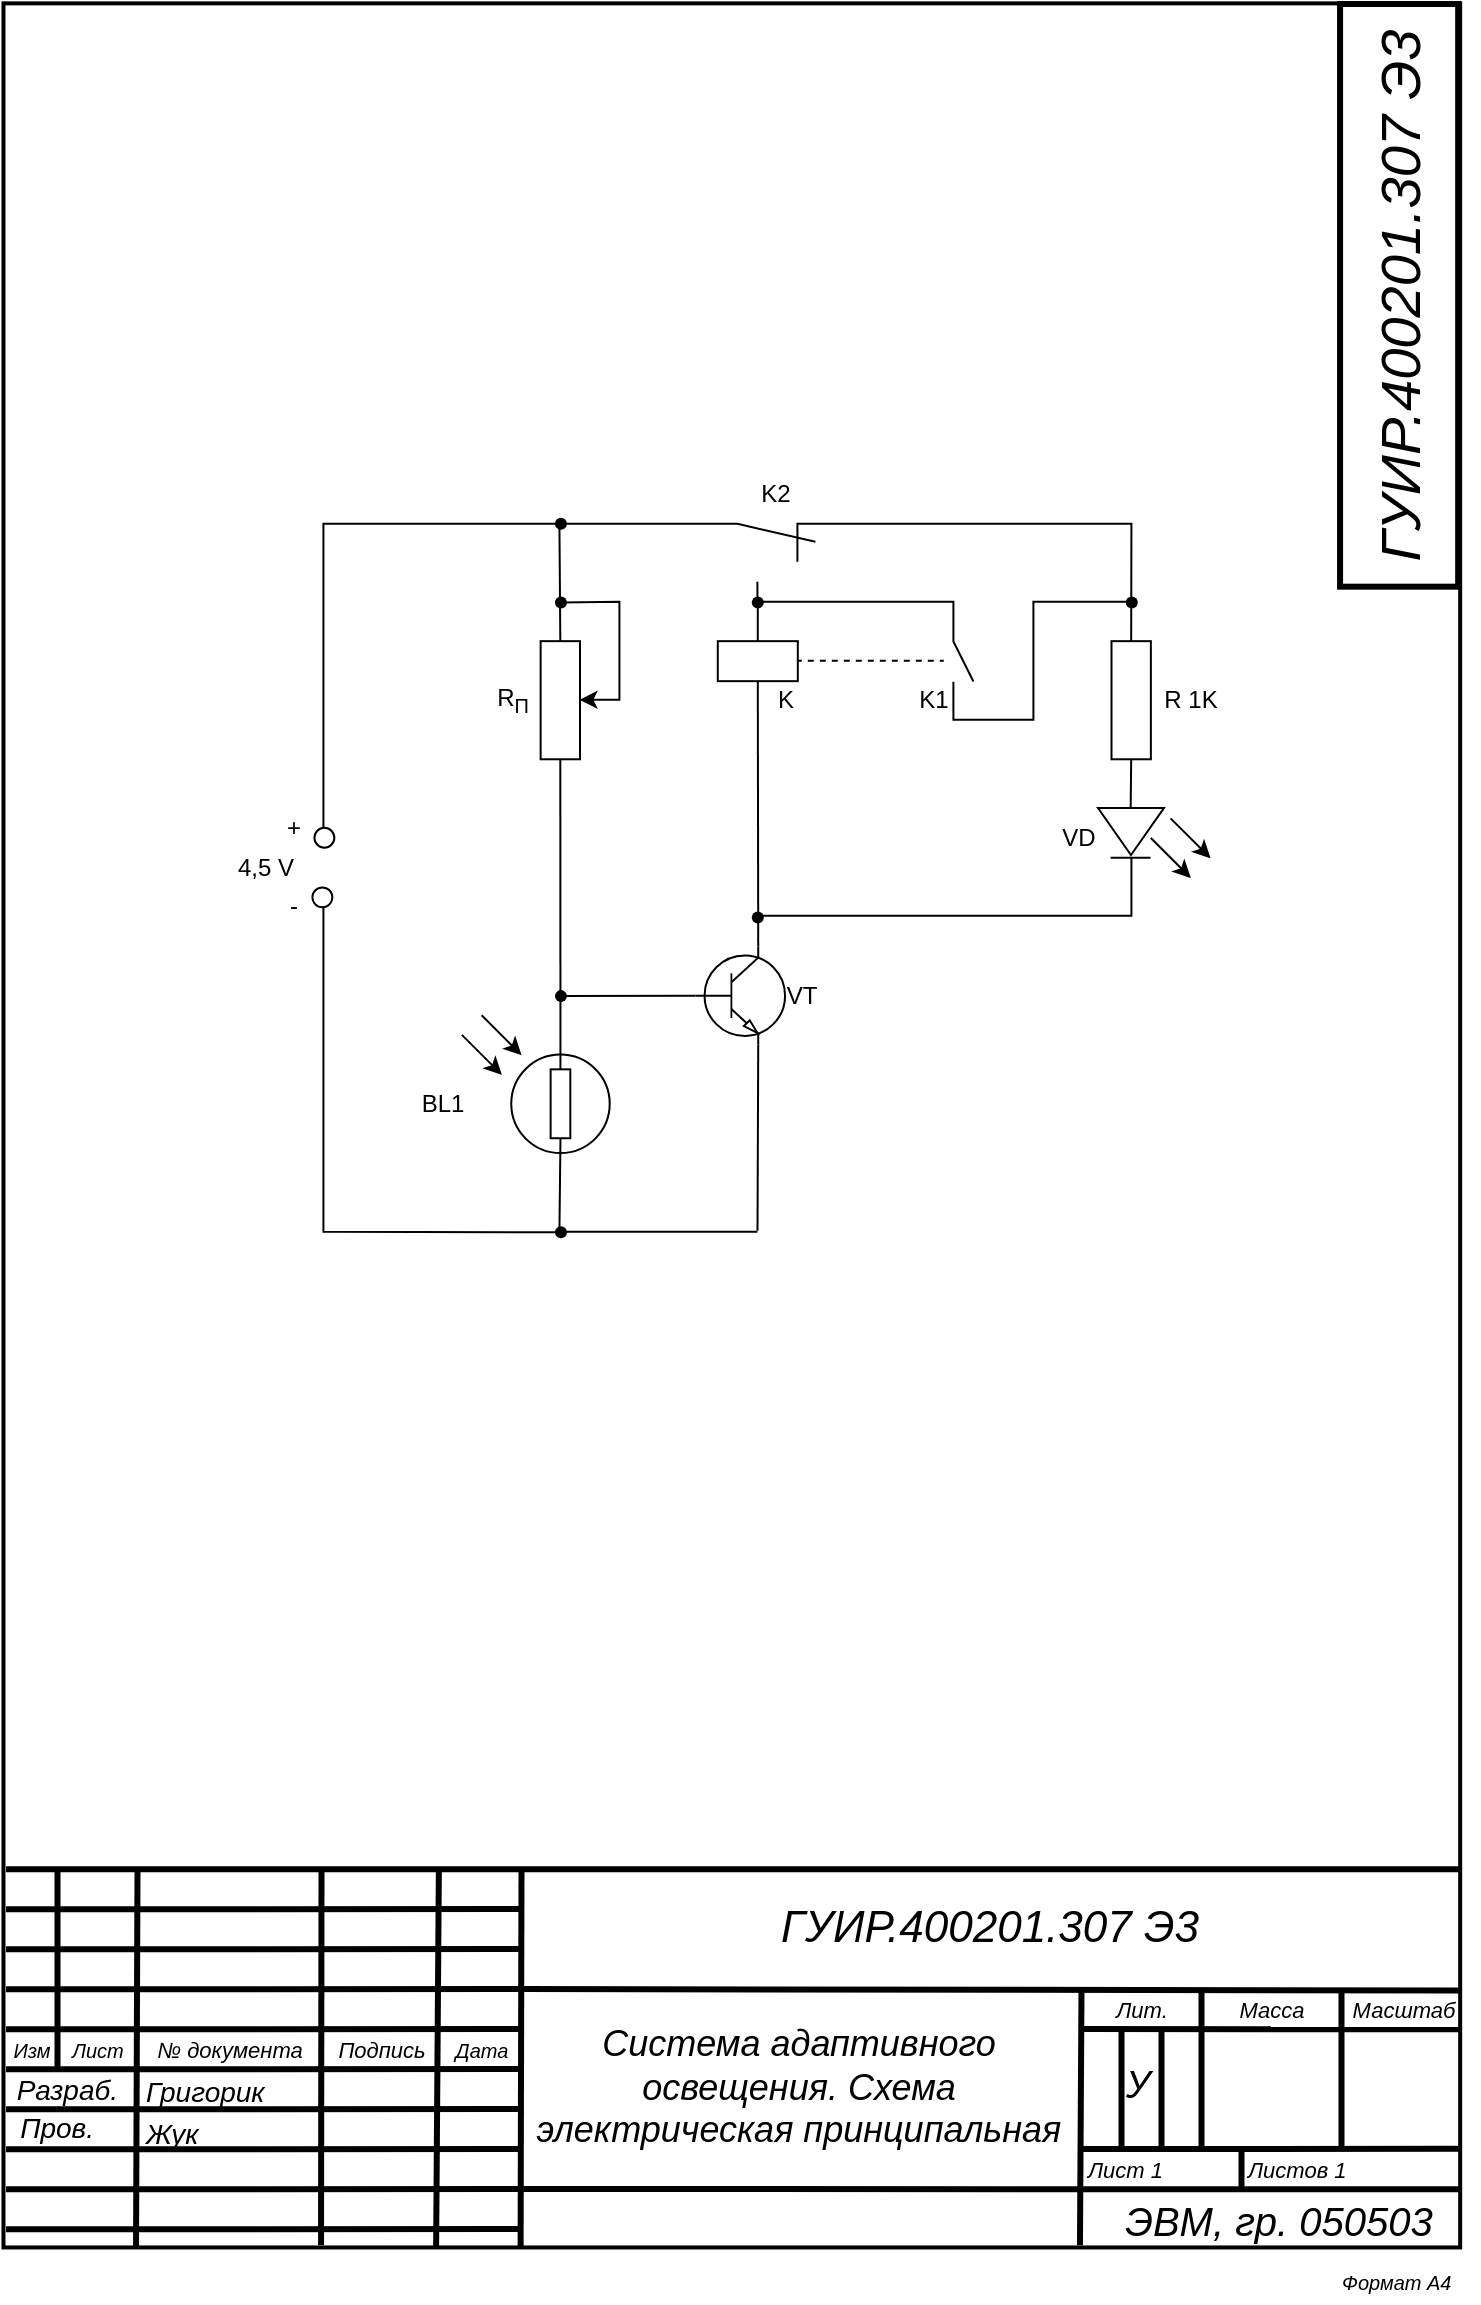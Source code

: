 <mxfile version="20.3.0" type="device"><diagram id="EfwGrZGyQeHrItqgv_Mw" name="Page-1"><mxGraphModel dx="1422" dy="865" grid="1" gridSize="9.842" guides="0" tooltips="1" connect="1" arrows="1" fold="1" page="1" pageScale="1" pageWidth="827" pageHeight="1169" math="0" shadow="0"><root><mxCell id="0"/><mxCell id="1" parent="0"/><mxCell id="_Nbj7CwSL2acToq8-eEV-2" value="" style="rounded=0;whiteSpace=wrap;html=1;strokeWidth=2;fillColor=none;" parent="1" vertex="1"><mxGeometry x="78.74" y="19.68" width="728.34" height="1122.05" as="geometry"/></mxCell><mxCell id="4qor25n2vwfvkvUDa1pJ-31" style="vsdxID=165;edgeStyle=none;startArrow=none;endArrow=none;startSize=5;endSize=5;strokeWidth=3;strokeColor=#000000;spacingTop=-1;spacingBottom=-1;spacingLeft=-1;spacingRight=-1;verticalAlign=middle;html=1;labelBackgroundColor=#ffffff;rounded=0;" parent="1" edge="1"><mxGeometry relative="1" as="geometry"><Array as="points"/><mxPoint x="105.75" y="952.52" as="sourcePoint"/><mxPoint x="105.75" y="1052.52" as="targetPoint"/></mxGeometry></mxCell><mxCell id="4qor25n2vwfvkvUDa1pJ-32" style="vsdxID=163;edgeStyle=none;startArrow=none;endArrow=none;startSize=5;endSize=5;strokeColor=#000000;spacingTop=-1;spacingBottom=-1;spacingLeft=-1;spacingRight=-1;verticalAlign=middle;html=1;labelBackgroundColor=#ffffff;rounded=0;strokeWidth=3;" parent="1" edge="1"><mxGeometry relative="1" as="geometry"><mxPoint as="offset"/><Array as="points"/><mxPoint x="80.02" y="1132.64" as="sourcePoint"/><mxPoint x="337.75" y="1132.52" as="targetPoint"/></mxGeometry></mxCell><mxCell id="4qor25n2vwfvkvUDa1pJ-33" style="vsdxID=162;edgeStyle=none;startArrow=none;endArrow=none;startSize=5;endSize=5;strokeColor=#000000;spacingTop=-1;spacingBottom=-1;spacingLeft=-1;spacingRight=-1;verticalAlign=middle;html=1;labelBackgroundColor=#ffffff;rounded=0;strokeWidth=3;" parent="1" edge="1"><mxGeometry relative="1" as="geometry"><mxPoint as="offset"/><Array as="points"/><mxPoint x="80.02" y="1112.64" as="sourcePoint"/><mxPoint x="338.75" y="1112.52" as="targetPoint"/></mxGeometry></mxCell><mxCell id="4qor25n2vwfvkvUDa1pJ-34" style="vsdxID=161;edgeStyle=none;startArrow=none;endArrow=none;startSize=5;endSize=5;strokeColor=#000000;spacingTop=-1;spacingBottom=-1;spacingLeft=-1;spacingRight=-1;verticalAlign=middle;html=1;labelBackgroundColor=#ffffff;rounded=0;strokeWidth=3;" parent="1" edge="1"><mxGeometry relative="1" as="geometry"><mxPoint as="offset"/><Array as="points"/><mxPoint x="80.02" y="1092.64" as="sourcePoint"/><mxPoint x="337.75" y="1092.52" as="targetPoint"/></mxGeometry></mxCell><mxCell id="4qor25n2vwfvkvUDa1pJ-35" style="vsdxID=160;edgeStyle=none;startArrow=none;endArrow=none;startSize=5;endSize=5;strokeColor=#000000;spacingTop=-1;spacingBottom=-1;spacingLeft=-1;spacingRight=-1;verticalAlign=middle;html=1;labelBackgroundColor=#ffffff;rounded=0;strokeWidth=3;" parent="1" edge="1"><mxGeometry relative="1" as="geometry"><mxPoint as="offset"/><Array as="points"/><mxPoint x="80.02" y="1072.64" as="sourcePoint"/><mxPoint x="337.75" y="1072.52" as="targetPoint"/></mxGeometry></mxCell><mxCell id="4qor25n2vwfvkvUDa1pJ-36" style="vsdxID=159;edgeStyle=none;startArrow=none;endArrow=none;startSize=5;endSize=5;strokeWidth=3;strokeColor=#000000;spacingTop=-1;spacingBottom=-1;spacingLeft=-1;spacingRight=-1;verticalAlign=middle;html=1;labelBackgroundColor=#ffffff;rounded=0;" parent="1" edge="1"><mxGeometry relative="1" as="geometry"><mxPoint as="offset"/><Array as="points"/><mxPoint x="80.02" y="1052.64" as="sourcePoint"/><mxPoint x="337.75" y="1052.52" as="targetPoint"/></mxGeometry></mxCell><mxCell id="4qor25n2vwfvkvUDa1pJ-37" style="vsdxID=158;edgeStyle=none;startArrow=none;endArrow=none;startSize=5;endSize=5;strokeWidth=3;strokeColor=#000000;spacingTop=-1;spacingBottom=-1;spacingLeft=-1;spacingRight=-1;verticalAlign=middle;html=1;labelBackgroundColor=#ffffff;rounded=0;" parent="1" edge="1"><mxGeometry relative="1" as="geometry"><mxPoint as="offset"/><Array as="points"/><mxPoint x="80.02" y="1032.64" as="sourcePoint"/><mxPoint x="337.75" y="1032.52" as="targetPoint"/></mxGeometry></mxCell><mxCell id="4qor25n2vwfvkvUDa1pJ-38" style="vsdxID=157;edgeStyle=none;startArrow=none;endArrow=none;startSize=5;endSize=5;strokeColor=#000000;spacingTop=-1;spacingBottom=-1;spacingLeft=-1;spacingRight=-1;verticalAlign=middle;html=1;labelBackgroundColor=#ffffff;rounded=0;strokeWidth=3;" parent="1" edge="1"><mxGeometry relative="1" as="geometry"><mxPoint as="offset"/><Array as="points"/><mxPoint x="80.02" y="1012.64" as="sourcePoint"/><mxPoint x="337.75" y="1012.52" as="targetPoint"/></mxGeometry></mxCell><mxCell id="4qor25n2vwfvkvUDa1pJ-39" style="vsdxID=156;edgeStyle=none;startArrow=none;endArrow=none;startSize=5;endSize=5;strokeColor=#000000;spacingTop=-1;spacingBottom=-1;spacingLeft=-1;spacingRight=-1;verticalAlign=middle;html=1;labelBackgroundColor=#ffffff;rounded=0;strokeWidth=3;" parent="1" edge="1"><mxGeometry relative="1" as="geometry"><mxPoint as="offset"/><Array as="points"/><mxPoint x="80.02" y="992.64" as="sourcePoint"/><mxPoint x="337.75" y="992.52" as="targetPoint"/></mxGeometry></mxCell><mxCell id="4qor25n2vwfvkvUDa1pJ-40" style="vsdxID=155;edgeStyle=none;startArrow=none;endArrow=none;startSize=5;endSize=5;strokeColor=#000000;spacingTop=-1;spacingBottom=-1;spacingLeft=-1;spacingRight=-1;verticalAlign=middle;html=1;labelBackgroundColor=#ffffff;rounded=0;strokeWidth=3;" parent="1" edge="1"><mxGeometry relative="1" as="geometry"><mxPoint as="offset"/><Array as="points"/><mxPoint x="80.02" y="972.64" as="sourcePoint"/><mxPoint x="337.75" y="972.52" as="targetPoint"/></mxGeometry></mxCell><mxCell id="4qor25n2vwfvkvUDa1pJ-41" style="vsdxID=154;edgeStyle=none;startArrow=none;endArrow=none;startSize=5;endSize=5;strokeWidth=3;strokeColor=#000000;spacingTop=-1;spacingBottom=-1;spacingLeft=-1;spacingRight=-1;verticalAlign=middle;html=1;labelBackgroundColor=#ffffff;rounded=0;entryX=0.091;entryY=1;entryDx=0;entryDy=0;entryPerimeter=0;" parent="1" edge="1"><mxGeometry relative="1" as="geometry"><Array as="points"/><mxPoint x="145.75" y="952.52" as="sourcePoint"/><mxPoint x="145.019" y="1141.74" as="targetPoint"/></mxGeometry></mxCell><mxCell id="4qor25n2vwfvkvUDa1pJ-42" style="vsdxID=153;edgeStyle=none;startArrow=none;endArrow=none;startSize=5;endSize=5;strokeWidth=3;strokeColor=#000000;spacingTop=-1;spacingBottom=-1;spacingLeft=-1;spacingRight=-1;verticalAlign=middle;html=1;labelBackgroundColor=#ffffff;rounded=0;entryX=0.218;entryY=0.999;entryDx=0;entryDy=0;entryPerimeter=0;" parent="1" edge="1"><mxGeometry relative="1" as="geometry"><Array as="points"/><mxPoint x="237.75" y="952.52" as="sourcePoint"/><mxPoint x="237.518" y="1140.618" as="targetPoint"/></mxGeometry></mxCell><mxCell id="4qor25n2vwfvkvUDa1pJ-43" style="vsdxID=152;edgeStyle=none;startArrow=none;endArrow=none;startSize=5;endSize=5;strokeWidth=3;strokeColor=#000000;spacingTop=-1;spacingBottom=-1;spacingLeft=-1;spacingRight=-1;verticalAlign=middle;html=1;labelBackgroundColor=#ffffff;rounded=0;entryX=0.297;entryY=1;entryDx=0;entryDy=0;entryPerimeter=0;" parent="1" edge="1"><mxGeometry relative="1" as="geometry"><Array as="points"/><mxPoint x="296.43" y="952.52" as="sourcePoint"/><mxPoint x="295.057" y="1141.74" as="targetPoint"/></mxGeometry></mxCell><mxCell id="4qor25n2vwfvkvUDa1pJ-44" style="vsdxID=151;edgeStyle=none;startArrow=none;endArrow=none;startSize=5;endSize=5;strokeWidth=3;strokeColor=#000000;spacingTop=-1;spacingBottom=-1;spacingLeft=-1;spacingRight=-1;verticalAlign=middle;html=1;labelBackgroundColor=#ffffff;rounded=0;" parent="1" edge="1"><mxGeometry relative="1" as="geometry"><Array as="points"/><mxPoint x="747.75" y="1012.52" as="sourcePoint"/><mxPoint x="747.75" y="1092.52" as="targetPoint"/></mxGeometry></mxCell><mxCell id="4qor25n2vwfvkvUDa1pJ-45" style="vsdxID=150;edgeStyle=none;startArrow=none;endArrow=none;startSize=5;endSize=5;strokeWidth=3;strokeColor=#000000;spacingTop=-1;spacingBottom=-1;spacingLeft=-1;spacingRight=-1;verticalAlign=middle;html=1;labelBackgroundColor=#ffffff;rounded=0;" parent="1" edge="1"><mxGeometry relative="1" as="geometry"><Array as="points"/><mxPoint x="697.75" y="1092.52" as="sourcePoint"/><mxPoint x="697.75" y="1112.52" as="targetPoint"/></mxGeometry></mxCell><mxCell id="4qor25n2vwfvkvUDa1pJ-46" style="vsdxID=149;edgeStyle=none;startArrow=none;endArrow=none;startSize=5;endSize=5;strokeColor=#000000;spacingTop=-1;spacingBottom=-1;spacingLeft=-1;spacingRight=-1;verticalAlign=middle;html=1;labelBackgroundColor=#ffffff;rounded=0;strokeWidth=3;" parent="1" edge="1"><mxGeometry relative="1" as="geometry"><Array as="points"/><mxPoint x="657.75" y="1032.52" as="sourcePoint"/><mxPoint x="657.75" y="1092.52" as="targetPoint"/></mxGeometry></mxCell><mxCell id="4qor25n2vwfvkvUDa1pJ-47" style="vsdxID=148;edgeStyle=none;startArrow=none;endArrow=none;startSize=5;endSize=5;strokeColor=#000000;spacingTop=-1;spacingBottom=-1;spacingLeft=-1;spacingRight=-1;verticalAlign=middle;html=1;labelBackgroundColor=#ffffff;rounded=0;strokeWidth=3;" parent="1" edge="1"><mxGeometry relative="1" as="geometry"><Array as="points"/><mxPoint x="637.75" y="1032.52" as="sourcePoint"/><mxPoint x="637.75" y="1092.52" as="targetPoint"/></mxGeometry></mxCell><mxCell id="4qor25n2vwfvkvUDa1pJ-48" style="vsdxID=147;edgeStyle=none;startArrow=none;endArrow=none;startSize=5;endSize=5;strokeWidth=3;strokeColor=#000000;spacingTop=-1;spacingBottom=-1;spacingLeft=-1;spacingRight=-1;verticalAlign=middle;html=1;labelBackgroundColor=#ffffff;rounded=0;" parent="1" edge="1"><mxGeometry relative="1" as="geometry"><Array as="points"/><mxPoint x="677.75" y="1012.52" as="sourcePoint"/><mxPoint x="677.75" y="1092.52" as="targetPoint"/></mxGeometry></mxCell><mxCell id="4qor25n2vwfvkvUDa1pJ-49" style="vsdxID=146;edgeStyle=none;startArrow=none;endArrow=none;startSize=5;endSize=5;strokeWidth=3;strokeColor=#000000;spacingTop=-1;spacingBottom=-1;spacingLeft=-1;spacingRight=-1;verticalAlign=middle;html=1;labelBackgroundColor=#ffffff;rounded=0;entryX=0.929;entryY=-0.131;entryDx=0;entryDy=0;entryPerimeter=0;" parent="1" target="4qor25n2vwfvkvUDa1pJ-64" edge="1"><mxGeometry relative="1" as="geometry"><mxPoint as="offset"/><Array as="points"/><mxPoint x="617.75" y="1092.52" as="sourcePoint"/><mxPoint x="817.75" y="1092.52" as="targetPoint"/></mxGeometry></mxCell><mxCell id="4qor25n2vwfvkvUDa1pJ-50" style="vsdxID=145;edgeStyle=none;startArrow=none;endArrow=none;startSize=5;endSize=5;strokeWidth=3;strokeColor=#000000;spacingTop=-1;spacingBottom=-1;spacingLeft=-1;spacingRight=-1;verticalAlign=middle;html=1;labelBackgroundColor=#ffffff;rounded=0;" parent="1" edge="1"><mxGeometry relative="1" as="geometry"><mxPoint as="offset"/><Array as="points"/><mxPoint x="617.75" y="1032.52" as="sourcePoint"/><mxPoint x="808.02" y="1032.64" as="targetPoint"/></mxGeometry></mxCell><mxCell id="4qor25n2vwfvkvUDa1pJ-51" style="vsdxID=144;edgeStyle=none;startArrow=none;endArrow=none;startSize=5;endSize=5;strokeWidth=3;strokeColor=#000000;spacingTop=-1;spacingBottom=-1;spacingLeft=-1;spacingRight=-1;verticalAlign=middle;html=1;labelBackgroundColor=#ffffff;rounded=0;entryX=0.739;entryY=0.999;entryDx=0;entryDy=0;entryPerimeter=0;" parent="1" edge="1"><mxGeometry relative="1" as="geometry"><Array as="points"/><mxPoint x="617.75" y="1012.52" as="sourcePoint"/><mxPoint x="616.983" y="1140.618" as="targetPoint"/></mxGeometry></mxCell><mxCell id="4qor25n2vwfvkvUDa1pJ-52" style="vsdxID=143;edgeStyle=none;startArrow=none;endArrow=none;startSize=5;endSize=5;strokeWidth=3;strokeColor=#000000;spacingTop=-1;spacingBottom=-1;spacingLeft=-1;spacingRight=-1;verticalAlign=middle;html=1;labelBackgroundColor=#ffffff;rounded=0;" parent="1" edge="1"><mxGeometry relative="1" as="geometry"><Array as="points"/><mxPoint x="808.02" y="1112.64" as="sourcePoint"/><mxPoint x="338.75" y="1112.52" as="targetPoint"/></mxGeometry></mxCell><mxCell id="4qor25n2vwfvkvUDa1pJ-53" style="vsdxID=142;edgeStyle=none;startArrow=none;endArrow=none;startSize=5;endSize=5;strokeWidth=3;strokeColor=#000000;spacingTop=-1;spacingBottom=-1;spacingLeft=-1;spacingRight=-1;verticalAlign=middle;html=1;labelBackgroundColor=#ffffff;rounded=0;entryX=0.355;entryY=1;entryDx=0;entryDy=0;entryPerimeter=0;" parent="1" edge="1"><mxGeometry relative="1" as="geometry"><Array as="points"/><mxPoint x="337.75" y="952.52" as="sourcePoint"/><mxPoint x="337.301" y="1141.74" as="targetPoint"/></mxGeometry></mxCell><mxCell id="4qor25n2vwfvkvUDa1pJ-54" style="vsdxID=141;edgeStyle=none;startArrow=none;endArrow=none;startSize=5;endSize=5;strokeWidth=3;strokeColor=#000000;spacingTop=-1;spacingBottom=-1;spacingLeft=-1;spacingRight=-1;verticalAlign=middle;html=1;labelBackgroundColor=#ffffff;rounded=0;exitX=0.998;exitY=1.028;exitDx=0;exitDy=0;exitPerimeter=0;" parent="1" source="4qor25n2vwfvkvUDa1pJ-72" edge="1"><mxGeometry relative="1" as="geometry"><Array as="points"/><mxPoint x="817.75" y="1012.52" as="sourcePoint"/><mxPoint x="337.75" y="1012.52" as="targetPoint"/></mxGeometry></mxCell><mxCell id="4qor25n2vwfvkvUDa1pJ-55" value="&lt;font style=&quot;font-family: &amp;#34;arial&amp;#34; ; color: rgb(0 , 0 , 0) ; direction: ltr ; letter-spacing: 0px ; line-height: 120% ; opacity: 1&quot;&gt;&lt;i&gt;&lt;font style=&quot;font-size: 10px&quot;&gt;Изм&lt;/font&gt;&lt;br&gt;&lt;/i&gt;&lt;/font&gt;" style="verticalAlign=middle;align=center;vsdxID=166;fillColor=none;gradientColor=none;shape=stencil(nZBLDoAgDERP0z3SIyjew0SURgSD+Lu9kMZoXLhwN9O+tukAlrNpJg1SzDH4QW/URgNYgZTkjA4UkwJUgGXng+6DX1zLfmoymdXo17xh5zmRJ6Q42BWCfc2oJfdAr+Yv+AP9Cb7OJ3H/2JG1HNGz/84klThPVCc=);strokeColor=none;strokeWidth=3;spacingTop=-1;spacingBottom=-1;spacingLeft=-1;spacingRight=-1;labelBackgroundColor=none;rounded=0;html=1;whiteSpace=wrap;" parent="1" vertex="1"><mxGeometry x="78.75" y="1034.52" width="28" height="16" as="geometry"/></mxCell><mxCell id="4qor25n2vwfvkvUDa1pJ-56" value="&lt;font style=&quot;font-family: &amp;#34;arial&amp;#34; ; color: rgb(0 , 0 , 0) ; direction: ltr ; letter-spacing: 0px ; line-height: 120% ; opacity: 1&quot;&gt;&lt;i&gt;&lt;font style=&quot;font-size: 10px&quot;&gt;Лист&lt;/font&gt;&lt;br&gt;&lt;/i&gt;&lt;/font&gt;" style="verticalAlign=middle;align=center;vsdxID=167;fillColor=none;gradientColor=none;shape=stencil(nZBLDoAgDERP0z3SIyjew0SURgSD+Lu9kMZoXLhwN9O+tukAlrNpJg1SzDH4QW/URgNYgZTkjA4UkwJUgGXng+6DX1zLfmoymdXo17xh5zmRJ6Q42BWCfc2oJfdAr+Yv+AP9Cb7OJ3H/2JG1HNGz/84klThPVCc=);strokeColor=none;strokeWidth=3;spacingTop=-1;spacingBottom=-1;spacingLeft=-1;spacingRight=-1;labelBackgroundColor=none;rounded=0;html=1;whiteSpace=wrap;" parent="1" vertex="1"><mxGeometry x="107.75" y="1034.52" width="36" height="16" as="geometry"/></mxCell><mxCell id="4qor25n2vwfvkvUDa1pJ-57" value="&lt;font style=&quot;font-size:11px;font-family:Arial;color:#000000;direction:ltr;letter-spacing:0px;line-height:120%;opacity:1&quot;&gt;&lt;i&gt;№ документа&lt;br/&gt;&lt;/i&gt;&lt;/font&gt;" style="verticalAlign=middle;align=center;vsdxID=168;fillColor=none;gradientColor=none;shape=stencil(nZBLDoAgDERP0z3SIyjew0SURgSD+Lu9kMZoXLhwN9O+tukAlrNpJg1SzDH4QW/URgNYgZTkjA4UkwJUgGXng+6DX1zLfmoymdXo17xh5zmRJ6Q42BWCfc2oJfdAr+Yv+AP9Cb7OJ3H/2JG1HNGz/84klThPVCc=);strokeColor=none;strokeWidth=3;spacingTop=-1;spacingBottom=-1;spacingLeft=-1;spacingRight=-1;labelBackgroundColor=none;rounded=0;html=1;whiteSpace=wrap;" parent="1" vertex="1"><mxGeometry x="147.75" y="1034.52" width="88" height="16" as="geometry"/></mxCell><mxCell id="4qor25n2vwfvkvUDa1pJ-58" value="&lt;font style=&quot;font-size:11px;font-family:Arial;color:#000000;direction:ltr;letter-spacing:0px;line-height:120%;opacity:1&quot;&gt;&lt;i&gt;Подпись&lt;br/&gt;&lt;/i&gt;&lt;/font&gt;" style="verticalAlign=middle;align=center;vsdxID=169;fillColor=none;gradientColor=none;shape=stencil(nZBLDoAgDERP0z3SIyjew0SURgSD+Lu9kMZoXLhwN9O+tukAlrNpJg1SzDH4QW/URgNYgZTkjA4UkwJUgGXng+6DX1zLfmoymdXo17xh5zmRJ6Q42BWCfc2oJfdAr+Yv+AP9Cb7OJ3H/2JG1HNGz/84klThPVCc=);strokeColor=none;strokeWidth=3;spacingTop=-1;spacingBottom=-1;spacingLeft=-1;spacingRight=-1;labelBackgroundColor=none;rounded=0;html=1;whiteSpace=wrap;" parent="1" vertex="1"><mxGeometry x="239.75" y="1034.52" width="56" height="16" as="geometry"/></mxCell><mxCell id="4qor25n2vwfvkvUDa1pJ-59" value="&lt;font style=&quot;font-family: &amp;#34;arial&amp;#34; ; color: rgb(0 , 0 , 0) ; direction: ltr ; letter-spacing: 0px ; line-height: 120% ; opacity: 1&quot;&gt;&lt;i&gt;&lt;font style=&quot;font-size: 10px&quot;&gt;Дата&lt;/font&gt;&lt;br&gt;&lt;/i&gt;&lt;/font&gt;" style="verticalAlign=middle;align=center;vsdxID=170;fillColor=none;gradientColor=none;shape=stencil(nZBLDoAgDERP0z3SIyjew0SURgSD+Lu9kMZoXLhwN9O+tukAlrNpJg1SzDH4QW/URgNYgZTkjA4UkwJUgGXng+6DX1zLfmoymdXo17xh5zmRJ6Q42BWCfc2oJfdAr+Yv+AP9Cb7OJ3H/2JG1HNGz/84klThPVCc=);strokeColor=none;strokeWidth=3;spacingTop=-1;spacingBottom=-1;spacingLeft=-1;spacingRight=-1;labelBackgroundColor=none;rounded=0;html=1;whiteSpace=wrap;" parent="1" vertex="1"><mxGeometry x="299.75" y="1034.52" width="36" height="16" as="geometry"/></mxCell><mxCell id="4qor25n2vwfvkvUDa1pJ-60" value="&lt;p style=&quot;align:center;margin-left:0;margin-right:0;margin-top:0px;margin-bottom:0px;text-indent:0;valign:middle;direction:ltr;&quot;&gt;&lt;font style=&quot;font-size:11px;font-family:Arial;color:#000000;direction:ltr;letter-spacing:0px;line-height:120%;opacity:1&quot;&gt;&lt;i&gt;Лит&lt;/i&gt;&lt;/font&gt;&lt;font style=&quot;font-size:11px;font-family:Arial;color:#000000;direction:ltr;letter-spacing:0px;line-height:120%;opacity:1&quot;&gt;&lt;i&gt;.&lt;br/&gt;&lt;/i&gt;&lt;/font&gt;&lt;/p&gt;" style="verticalAlign=middle;align=center;vsdxID=171;fillColor=none;gradientColor=none;shape=stencil(nZBLDoAgDERP0z3SIyjew0SURgSD+Lu9kMZoXLhwN9O+tukAlrNpJg1SzDH4QW/URgNYgZTkjA4UkwJUgGXng+6DX1zLfmoymdXo17xh5zmRJ6Q42BWCfc2oJfdAr+Yv+AP9Cb7OJ3H/2JG1HNGz/84klThPVCc=);strokeColor=none;strokeWidth=3;spacingTop=-1;spacingBottom=-1;spacingLeft=-1;spacingRight=-1;labelBackgroundColor=none;rounded=0;html=1;whiteSpace=wrap;" parent="1" vertex="1"><mxGeometry x="619.75" y="1014.52" width="56" height="16" as="geometry"/></mxCell><mxCell id="4qor25n2vwfvkvUDa1pJ-61" value="&lt;font style=&quot;font-size:11px;font-family:Arial;color:#000000;direction:ltr;letter-spacing:0px;line-height:120%;opacity:1&quot;&gt;&lt;i&gt;Масса&lt;br/&gt;&lt;/i&gt;&lt;/font&gt;" style="verticalAlign=middle;align=center;vsdxID=172;fillColor=none;gradientColor=none;shape=stencil(nZBLDoAgDERP0z3SIyjew0SURgSD+Lu9kMZoXLhwN9O+tukAlrNpJg1SzDH4QW/URgNYgZTkjA4UkwJUgGXng+6DX1zLfmoymdXo17xh5zmRJ6Q42BWCfc2oJfdAr+Yv+AP9Cb7OJ3H/2JG1HNGz/84klThPVCc=);strokeColor=none;strokeWidth=3;spacingTop=-1;spacingBottom=-1;spacingLeft=-1;spacingRight=-1;labelBackgroundColor=none;rounded=0;html=1;whiteSpace=wrap;" parent="1" vertex="1"><mxGeometry x="679.75" y="1014.52" width="66" height="16" as="geometry"/></mxCell><mxCell id="4qor25n2vwfvkvUDa1pJ-62" value="&lt;font style=&quot;font-size:11px;font-family:Arial;color:#000000;direction:ltr;letter-spacing:0px;line-height:120%;opacity:1&quot;&gt;&lt;i&gt;Масштаб&lt;br/&gt;&lt;/i&gt;&lt;/font&gt;" style="verticalAlign=middle;align=center;vsdxID=173;fillColor=none;gradientColor=none;shape=stencil(nZBLDoAgDERP0z3SIyjew0SURgSD+Lu9kMZoXLhwN9O+tukAlrNpJg1SzDH4QW/URgNYgZTkjA4UkwJUgGXng+6DX1zLfmoymdXo17xh5zmRJ6Q42BWCfc2oJfdAr+Yv+AP9Cb7OJ3H/2JG1HNGz/84klThPVCc=);strokeColor=none;strokeWidth=3;spacingTop=-1;spacingBottom=-1;spacingLeft=-1;spacingRight=-1;labelBackgroundColor=none;rounded=0;html=1;whiteSpace=wrap;" parent="1" vertex="1"><mxGeometry x="749.75" y="1014.52" width="58.35" height="16" as="geometry"/></mxCell><mxCell id="4qor25n2vwfvkvUDa1pJ-63" value="&lt;p style=&quot;margin-left: 0 ; margin-right: 0 ; margin-top: 0px ; margin-bottom: 0px ; text-indent: 0 ; direction: ltr&quot;&gt;&lt;font style=&quot;font-size: 11px ; font-family: &amp;#34;arial&amp;#34; ; color: #000000 ; direction: ltr ; letter-spacing: 0px ; line-height: 120% ; opacity: 1&quot;&gt;&lt;i&gt;Лист 1&lt;/i&gt;&lt;/font&gt;&lt;font style=&quot;font-size: 11px ; font-family: &amp;#34;arial&amp;#34; ; color: #000000 ; direction: ltr ; letter-spacing: 0px ; line-height: 120% ; opacity: 1&quot;&gt;&lt;i&gt;&amp;nbsp;&lt;br&gt;&lt;/i&gt;&lt;/font&gt;&lt;/p&gt;" style="verticalAlign=middle;align=left;vsdxID=174;fillColor=none;gradientColor=none;shape=stencil(nZBLDoAgDERP0z3SIyjew0SURgSD+Lu9kMZoXLhwN9O+tukAlrNpJg1SzDH4QW/URgNYgZTkjA4UkwJUgGXng+6DX1zLfmoymdXo17xh5zmRJ6Q42BWCfc2oJfdAr+Yv+AP9Cb7OJ3H/2JG1HNGz/84klThPVCc=);strokeColor=none;strokeWidth=3;spacingTop=-1;spacingBottom=-1;spacingLeft=-1;spacingRight=-1;labelBackgroundColor=none;rounded=0;html=1;whiteSpace=wrap;" parent="1" vertex="1"><mxGeometry x="619.75" y="1094.52" width="132.8" height="16" as="geometry"/></mxCell><mxCell id="4qor25n2vwfvkvUDa1pJ-64" value="&lt;p style=&quot;align:left;margin-left:0;margin-right:0;margin-top:0px;margin-bottom:0px;text-indent:0;valign:middle;direction:ltr;&quot;&gt;&lt;font style=&quot;font-size:11px;font-family:Arial;color:#000000;direction:ltr;letter-spacing:0px;line-height:120%;opacity:1&quot;&gt;&lt;i&gt;Листов             1&lt;/i&gt;&lt;/font&gt;&lt;font style=&quot;font-size:11px;font-family:Arial;color:#000000;direction:ltr;letter-spacing:0px;line-height:120%;opacity:1&quot;&gt;&lt;i&gt;&lt;br/&gt;&lt;/i&gt;&lt;/font&gt;&lt;/p&gt;" style="verticalAlign=middle;align=left;vsdxID=175;fillColor=none;gradientColor=none;shape=stencil(nZBLDoAgDERP0z3SIyjew0SURgSD+Lu9kMZoXLhwN9O+tukAlrNpJg1SzDH4QW/URgNYgZTkjA4UkwJUgGXng+6DX1zLfmoymdXo17xh5zmRJ6Q42BWCfc2oJfdAr+Yv+AP9Cb7OJ3H/2JG1HNGz/84klThPVCc=);strokeColor=none;strokeWidth=3;spacingTop=-1;spacingBottom=-1;spacingLeft=-1;spacingRight=-1;labelBackgroundColor=none;rounded=0;html=1;whiteSpace=wrap;" parent="1" vertex="1"><mxGeometry x="699.75" y="1094.52" width="116" height="16" as="geometry"/></mxCell><mxCell id="4qor25n2vwfvkvUDa1pJ-65" value="&lt;p style=&quot;margin-left: 0 ; margin-right: 0 ; margin-top: 0px ; margin-bottom: 0px ; text-indent: 0 ; direction: ltr&quot;&gt;&lt;font style=&quot;font-family: &amp;#34;arial&amp;#34; ; color: rgb(0 , 0 , 0) ; direction: ltr ; letter-spacing: 0px ; line-height: 120% ; opacity: 1&quot;&gt;&lt;i&gt;&lt;font style=&quot;font-size: 14px&quot;&gt;Григорик&lt;/font&gt;&lt;br&gt;&lt;/i&gt;&lt;/font&gt;&lt;/p&gt;" style="verticalAlign=middle;align=left;vsdxID=176;fillColor=none;gradientColor=none;shape=stencil(nZBLDoAgDERP0z3SIyjew0SURgSD+Lu9kMZoXLhwN9O+tukAlrNpJg1SzDH4QW/URgNYgZTkjA4UkwJUgGXng+6DX1zLfmoymdXo17xh5zmRJ6Q42BWCfc2oJfdAr+Yv+AP9Cb7OJ3H/2JG1HNGz/84klThPVCc=);strokeColor=none;strokeWidth=3;spacingTop=-1;spacingBottom=-1;spacingLeft=-1;spacingRight=-1;labelBackgroundColor=none;rounded=0;html=1;whiteSpace=wrap;" parent="1" vertex="1"><mxGeometry x="148.75" y="1051.52" width="88" height="24" as="geometry"/></mxCell><mxCell id="4qor25n2vwfvkvUDa1pJ-66" value="&lt;p style=&quot;align:right;margin-left:0;margin-right:0;margin-top:0px;margin-bottom:0px;text-indent:0;valign:middle;direction:ltr;&quot;&gt;&lt;font style=&quot;font-size:14px;font-family:Arial;color:#000000;direction:ltr;letter-spacing:0px;line-height:120%;opacity:1&quot;&gt;&lt;i&gt;Пров.&lt;br/&gt;&lt;/i&gt;&lt;/font&gt;&lt;/p&gt;" style="verticalAlign=middle;align=right;vsdxID=177;fillColor=none;gradientColor=none;shape=stencil(nZBLDoAgDERP0z3SIyjew0SURgSD+Lu9kMZoXLhwN9O+tukAlrNpJg1SzDH4QW/URgNYgZTkjA4UkwJUgGXng+6DX1zLfmoymdXo17xh5zmRJ6Q42BWCfc2oJfdAr+Yv+AP9Cb7OJ3H/2JG1HNGz/84klThPVCc=);strokeColor=none;strokeWidth=3;spacingTop=-1;spacingBottom=-1;spacingLeft=-1;spacingRight=-1;labelBackgroundColor=none;rounded=0;html=1;whiteSpace=wrap;" parent="1" vertex="1"><mxGeometry x="78.75" y="1070.63" width="46" height="23" as="geometry"/></mxCell><mxCell id="4qor25n2vwfvkvUDa1pJ-67" value="&lt;p style=&quot;margin-left: 0 ; margin-right: 0 ; margin-top: 0px ; margin-bottom: 0px ; text-indent: 0 ; direction: ltr&quot;&gt;&lt;font style=&quot;font-family: &amp;#34;arial&amp;#34; ; color: rgb(0 , 0 , 0) ; direction: ltr ; letter-spacing: 0px ; line-height: 120% ; opacity: 1&quot;&gt;&lt;i&gt;&lt;font style=&quot;font-size: 14px&quot;&gt;Разраб.&lt;/font&gt;&lt;br&gt;&lt;/i&gt;&lt;/font&gt;&lt;/p&gt;" style="verticalAlign=middle;align=right;vsdxID=178;fillColor=none;gradientColor=none;shape=stencil(nZBLDoAgDERP0z3SIyjew0SURgSD+Lu9kMZoXLhwN9O+tukAlrNpJg1SzDH4QW/URgNYgZTkjA4UkwJUgGXng+6DX1zLfmoymdXo17xh5zmRJ6Q42BWCfc2oJfdAr+Yv+AP9Cb7OJ3H/2JG1HNGz/84klThPVCc=);strokeColor=none;strokeWidth=3;spacingTop=-1;spacingBottom=-1;spacingLeft=-1;spacingRight=-1;labelBackgroundColor=none;rounded=0;html=1;whiteSpace=wrap;" parent="1" vertex="1"><mxGeometry x="79.75" y="1054.52" width="57.05" height="17" as="geometry"/></mxCell><mxCell id="4qor25n2vwfvkvUDa1pJ-68" value="&lt;p style=&quot;margin-left: 0 ; margin-right: 0 ; margin-top: 0px ; margin-bottom: 0px ; text-indent: 0 ; direction: ltr&quot;&gt;&lt;font face=&quot;arial&quot;&gt;&lt;span style=&quot;font-size: 14px;&quot;&gt;&lt;i&gt;Жук&lt;/i&gt;&lt;/span&gt;&lt;/font&gt;&lt;/p&gt;" style="verticalAlign=middle;align=left;vsdxID=179;fillColor=none;gradientColor=none;shape=stencil(nZBLDoAgDERP0z3SIyjew0SURgSD+Lu9kMZoXLhwN9O+tukAlrNpJg1SzDH4QW/URgNYgZTkjA4UkwJUgGXng+6DX1zLfmoymdXo17xh5zmRJ6Q42BWCfc2oJfdAr+Yv+AP9Cb7OJ3H/2JG1HNGz/84klThPVCc=);strokeColor=none;strokeWidth=3;spacingTop=-1;spacingBottom=-1;spacingLeft=-1;spacingRight=-1;labelBackgroundColor=none;rounded=0;html=1;whiteSpace=wrap;" parent="1" vertex="1"><mxGeometry x="148.75" y="1074.52" width="64" height="20" as="geometry"/></mxCell><mxCell id="4qor25n2vwfvkvUDa1pJ-69" value="&lt;p style=&quot;margin-left: 0 ; margin-right: 0 ; margin-top: 0px ; margin-bottom: 0px ; text-indent: 0 ; direction: ltr&quot;&gt;&lt;font style=&quot;font-family: &amp;#34;arial&amp;#34; ; color: rgb(0 , 0 , 0) ; direction: ltr ; letter-spacing: 0px ; line-height: 120% ; opacity: 1&quot; size=&quot;1&quot;&gt;&lt;i style=&quot;font-size: 20px&quot;&gt;ЭВМ, гр. 050503&lt;/i&gt;&lt;/font&gt;&lt;font style=&quot;font-size: 19px ; font-family: &amp;#34;arial&amp;#34; ; color: #000000 ; direction: ltr ; letter-spacing: 0px ; line-height: 120% ; opacity: 1&quot;&gt;&lt;i&gt;&lt;br&gt;&lt;/i&gt;&lt;/font&gt;&lt;/p&gt;" style="verticalAlign=middle;align=center;vsdxID=180;fillColor=none;gradientColor=none;shape=stencil(nZBLDoAgDERP0z3SIyjew0SURgSD+Lu9kMZoXLhwN9O+tukAlrNpJg1SzDH4QW/URgNYgZTkjA4UkwJUgGXng+6DX1zLfmoymdXo17xh5zmRJ6Q42BWCfc2oJfdAr+Yv+AP9Cb7OJ3H/2JG1HNGz/84klThPVCc=);strokeColor=none;strokeWidth=3;spacingTop=-1;spacingBottom=-1;spacingLeft=-1;spacingRight=-1;labelBackgroundColor=none;rounded=0;html=1;whiteSpace=wrap;" parent="1" vertex="1"><mxGeometry x="619.75" y="1110.0" width="193" height="39.37" as="geometry"/></mxCell><mxCell id="4qor25n2vwfvkvUDa1pJ-70" value="&lt;font style=&quot;font-size:19px;font-family:Arial;color:#000000;direction:ltr;letter-spacing:0px;line-height:120%;opacity:1&quot;&gt;&lt;i&gt;У&lt;br&gt;&lt;/i&gt;&lt;/font&gt;" style="verticalAlign=middle;align=left;vsdxID=441;fillColor=none;gradientColor=none;shape=stencil(nZBLDoAgDERP0z3SIyjew0SURgSD+Lu9kMZoXLhwN9O+tukAlrNpJg1SzDH4QW/URgNYgZTkjA4UkwJUgGXng+6DX1zLfmoymdXo17xh5zmRJ6Q42BWCfc2oJfdAr+Yv+AP9Cb7OJ3H/2JG1HNGz/84klThPVCc=);strokeColor=none;strokeWidth=3;spacingTop=-1;spacingBottom=-1;spacingLeft=-1;spacingRight=-1;labelBackgroundColor=none;rounded=0;html=1;whiteSpace=wrap;" parent="1" vertex="1"><mxGeometry x="638.75" y="1052.52" width="20" height="16" as="geometry"/></mxCell><mxCell id="4qor25n2vwfvkvUDa1pJ-71" value="&lt;font face=&quot;arial&quot; style=&quot;font-size: 18px;&quot;&gt;&lt;span style=&quot;font-size: 18px;&quot;&gt;&lt;i style=&quot;font-size: 18px;&quot;&gt;Система адаптивного освещения. Схема электрическая принципальная&lt;/i&gt;&lt;/span&gt;&lt;/font&gt;" style="text;whiteSpace=wrap;html=1;fontSize=18;fontFamily=Verdana;align=center;labelBackgroundColor=none;verticalAlign=middle;strokeWidth=3;fillColor=none;" parent="1" vertex="1"><mxGeometry x="338.75" y="1011.57" width="275" height="100" as="geometry"/></mxCell><mxCell id="4qor25n2vwfvkvUDa1pJ-72" value="&lt;i&gt;&lt;font style=&quot;font-size: 22px&quot;&gt;ГУИР.400201.307 Э3&lt;/font&gt;&lt;/i&gt;" style="text;whiteSpace=wrap;align=center;html=1;verticalAlign=middle;" parent="1" vertex="1"><mxGeometry x="335.66" y="952.52" width="472.44" height="59.06" as="geometry"/></mxCell><mxCell id="4qor25n2vwfvkvUDa1pJ-73" value="" style="endArrow=none;html=1;strokeWidth=3;" parent="1" edge="1"><mxGeometry width="50" height="50" relative="1" as="geometry"><mxPoint x="80.02" y="952.64" as="sourcePoint"/><mxPoint x="808.02" y="952.64" as="targetPoint"/></mxGeometry></mxCell><mxCell id="4qor25n2vwfvkvUDa1pJ-74" value="&lt;i style=&quot;color: rgb(0 , 0 , 0) ; font-weight: 400 ; letter-spacing: normal ; text-align: center ; text-indent: 0px ; text-transform: none ; word-spacing: 0px ; font-family: &amp;quot;arial&amp;quot; ; font-size: 28px&quot;&gt;ГУИР.400201.307 Э3&lt;br&gt;&lt;/i&gt;" style="rounded=0;whiteSpace=wrap;html=1;strokeWidth=3;horizontal=0;fillColor=none;verticalAlign=middle;" parent="1" vertex="1"><mxGeometry x="747.04" y="20" width="59.04" height="291.34" as="geometry"/></mxCell><mxCell id="4qor25n2vwfvkvUDa1pJ-75" value="&lt;i style=&quot;font-family: &amp;#34;arial&amp;#34; ; font-weight: 400 ; letter-spacing: normal ; text-align: right ; text-indent: 0px ; text-transform: none ; word-spacing: 0px&quot;&gt;&lt;font style=&quot;font-size: 10px&quot;&gt;Формат А4&lt;/font&gt;&lt;/i&gt;" style="text;whiteSpace=wrap;html=1;fontSize=7;fontFamily=Verdana;labelBackgroundColor=none;verticalAlign=middle;" parent="1" vertex="1"><mxGeometry x="745.75" y="1149.37" width="59.05" height="19.68" as="geometry"/></mxCell><mxCell id="1MPVMcIyM-I2cKH-z_f3-1" value="" style="rounded=0;whiteSpace=wrap;html=1;" vertex="1" parent="1"><mxGeometry x="632.75" y="338.58" width="19.68" height="59.06" as="geometry"/></mxCell><mxCell id="1MPVMcIyM-I2cKH-z_f3-2" value="" style="endArrow=none;html=1;rounded=0;exitX=0.5;exitY=0;exitDx=0;exitDy=0;" edge="1" parent="1" source="1MPVMcIyM-I2cKH-z_f3-1"><mxGeometry width="50" height="50" relative="1" as="geometry"><mxPoint x="416.21" y="390.79" as="sourcePoint"/><mxPoint x="475.71" y="298.89" as="targetPoint"/><Array as="points"><mxPoint x="642.71" y="279.89"/><mxPoint x="475.71" y="279.89"/></Array></mxGeometry></mxCell><mxCell id="1MPVMcIyM-I2cKH-z_f3-3" value="" style="endArrow=none;html=1;rounded=0;entryX=0.5;entryY=1;entryDx=0;entryDy=0;" edge="1" parent="1" target="1MPVMcIyM-I2cKH-z_f3-1"><mxGeometry width="50" height="50" relative="1" as="geometry"><mxPoint x="642.29" y="426.89" as="sourcePoint"/><mxPoint x="594.79" y="420.79" as="targetPoint"/></mxGeometry></mxCell><mxCell id="1MPVMcIyM-I2cKH-z_f3-4" value="" style="triangle;whiteSpace=wrap;html=1;rotation=90;" vertex="1" parent="1"><mxGeometry x="630.75" y="417.32" width="23.46" height="32.94" as="geometry"/></mxCell><mxCell id="1MPVMcIyM-I2cKH-z_f3-5" value="" style="endArrow=classic;html=1;rounded=0;" edge="1" parent="1"><mxGeometry width="50" height="50" relative="1" as="geometry"><mxPoint x="662.29" y="427.17" as="sourcePoint"/><mxPoint x="682.29" y="447.17" as="targetPoint"/></mxGeometry></mxCell><mxCell id="1MPVMcIyM-I2cKH-z_f3-6" value="" style="endArrow=classic;html=1;rounded=0;" edge="1" parent="1"><mxGeometry width="50" height="50" relative="1" as="geometry"><mxPoint x="652.432" y="437.012" as="sourcePoint"/><mxPoint x="672.432" y="457.012" as="targetPoint"/></mxGeometry></mxCell><mxCell id="1MPVMcIyM-I2cKH-z_f3-7" value="" style="endArrow=none;html=1;rounded=0;" edge="1" parent="1"><mxGeometry width="50" height="50" relative="1" as="geometry"><mxPoint x="632.29" y="446.89" as="sourcePoint"/><mxPoint x="652.29" y="446.89" as="targetPoint"/></mxGeometry></mxCell><mxCell id="1MPVMcIyM-I2cKH-z_f3-8" value="" style="endArrow=none;html=1;rounded=0;" edge="1" parent="1"><mxGeometry width="50" height="50" relative="1" as="geometry"><mxPoint x="455.71" y="475.89" as="sourcePoint"/><mxPoint x="642.71" y="446.89" as="targetPoint"/><Array as="points"><mxPoint x="642.71" y="475.89"/></Array></mxGeometry></mxCell><mxCell id="1MPVMcIyM-I2cKH-z_f3-9" value="" style="endArrow=none;html=1;rounded=0;entryX=0.7;entryY=1;entryDx=0;entryDy=0;entryPerimeter=0;" edge="1" parent="1" target="1MPVMcIyM-I2cKH-z_f3-14"><mxGeometry width="50" height="50" relative="1" as="geometry"><mxPoint x="455.76" y="633.42" as="sourcePoint"/><mxPoint x="455.587" y="555.12" as="targetPoint"/></mxGeometry></mxCell><mxCell id="1MPVMcIyM-I2cKH-z_f3-10" value="" style="shape=waypoint;sketch=0;size=6;pointerEvents=1;points=[];fillColor=none;resizable=0;rotatable=0;perimeter=centerPerimeter;snapToPoint=1;" vertex="1" parent="1"><mxGeometry x="435.902" y="299.213" width="40" height="40" as="geometry"/></mxCell><mxCell id="1MPVMcIyM-I2cKH-z_f3-11" value="" style="ellipse;whiteSpace=wrap;html=1;aspect=fixed;container=0;" vertex="1" parent="1"><mxGeometry x="332.63" y="545.28" width="49.22" height="49.22" as="geometry"/></mxCell><mxCell id="1MPVMcIyM-I2cKH-z_f3-12" value="" style="rounded=0;whiteSpace=wrap;html=1;rotation=-90;container=0;" vertex="1" parent="1"><mxGeometry x="340.01" y="564.97" width="34.45" height="9.85" as="geometry"/></mxCell><mxCell id="1MPVMcIyM-I2cKH-z_f3-13" value="" style="rounded=0;whiteSpace=wrap;html=1;" vertex="1" parent="1"><mxGeometry x="347.32" y="338.58" width="19.68" height="59.06" as="geometry"/></mxCell><mxCell id="1MPVMcIyM-I2cKH-z_f3-14" value="" style="verticalLabelPosition=bottom;shadow=0;dashed=0;align=center;html=1;verticalAlign=top;shape=mxgraph.electrical.transistors.npn_transistor_1;" vertex="1" parent="1"><mxGeometry x="423.06" y="491.22" width="48.22" height="49.21" as="geometry"/></mxCell><mxCell id="1MPVMcIyM-I2cKH-z_f3-15" value="" style="endArrow=none;html=1;rounded=0;entryX=0.5;entryY=0;entryDx=0;entryDy=0;" edge="1" parent="1" target="1MPVMcIyM-I2cKH-z_f3-13"><mxGeometry width="50" height="50" relative="1" as="geometry"><mxPoint x="484.71" y="288.89" as="sourcePoint"/><mxPoint x="406.37" y="289.69" as="targetPoint"/><Array as="points"><mxPoint x="445.71" y="279.89"/><mxPoint x="356.71" y="279.89"/></Array></mxGeometry></mxCell><mxCell id="1MPVMcIyM-I2cKH-z_f3-16" value="" style="endArrow=none;dashed=1;html=1;rounded=0;" edge="1" parent="1"><mxGeometry width="50" height="50" relative="1" as="geometry"><mxPoint x="468.9" y="348.43" as="sourcePoint"/><mxPoint x="548.9" y="348.43" as="targetPoint"/></mxGeometry></mxCell><mxCell id="1MPVMcIyM-I2cKH-z_f3-17" value="" style="endArrow=none;html=1;rounded=0;entryX=0.5;entryY=1;entryDx=0;entryDy=0;exitX=0.7;exitY=0;exitDx=0;exitDy=0;exitPerimeter=0;" edge="1" parent="1" source="1MPVMcIyM-I2cKH-z_f3-14" target="1MPVMcIyM-I2cKH-z_f3-18"><mxGeometry width="50" height="50" relative="1" as="geometry"><mxPoint x="455.71" y="485.89" as="sourcePoint"/><mxPoint x="455.9" y="368.11" as="targetPoint"/></mxGeometry></mxCell><mxCell id="1MPVMcIyM-I2cKH-z_f3-18" value="" style="rounded=0;whiteSpace=wrap;html=1;" vertex="1" parent="1"><mxGeometry x="435.9" y="338.58" width="40" height="20" as="geometry"/></mxCell><mxCell id="1MPVMcIyM-I2cKH-z_f3-19" value="" style="endArrow=none;html=1;rounded=0;" edge="1" parent="1"><mxGeometry width="50" height="50" relative="1" as="geometry"><mxPoint x="642.71" y="318.9" as="sourcePoint"/><mxPoint x="553.7" y="358.92" as="targetPoint"/><Array as="points"><mxPoint x="593.71" y="318.9"/><mxPoint x="593.71" y="377.9"/><mxPoint x="553.71" y="377.9"/></Array></mxGeometry></mxCell><mxCell id="1MPVMcIyM-I2cKH-z_f3-20" value="" style="endArrow=none;html=1;rounded=0;" edge="1" parent="1"><mxGeometry width="50" height="50" relative="1" as="geometry"><mxPoint x="455.71" y="308.89" as="sourcePoint"/><mxPoint x="563.71" y="358.74" as="targetPoint"/><Array as="points"><mxPoint x="455.71" y="318.89"/><mxPoint x="553.71" y="318.89"/><mxPoint x="553.71" y="338.74"/></Array></mxGeometry></mxCell><mxCell id="1MPVMcIyM-I2cKH-z_f3-21" value="" style="endArrow=none;html=1;rounded=0;entryX=0.5;entryY=0;entryDx=0;entryDy=0;" edge="1" parent="1" source="1MPVMcIyM-I2cKH-z_f3-10" target="1MPVMcIyM-I2cKH-z_f3-18"><mxGeometry width="50" height="50" relative="1" as="geometry"><mxPoint x="455.71" y="328.89" as="sourcePoint"/><mxPoint x="485.112" y="368.112" as="targetPoint"/></mxGeometry></mxCell><mxCell id="1MPVMcIyM-I2cKH-z_f3-22" value="" style="shape=waypoint;sketch=0;size=6;pointerEvents=1;points=[];fillColor=none;resizable=0;rotatable=0;perimeter=centerPerimeter;snapToPoint=1;" vertex="1" parent="1"><mxGeometry x="435.905" y="456.695" width="40" height="40" as="geometry"/></mxCell><mxCell id="1MPVMcIyM-I2cKH-z_f3-23" value="" style="shape=waypoint;sketch=0;size=6;pointerEvents=1;points=[];fillColor=none;resizable=0;rotatable=0;perimeter=centerPerimeter;snapToPoint=1;" vertex="1" parent="1"><mxGeometry x="622.905" y="299.215" width="40" height="40" as="geometry"/></mxCell><mxCell id="1MPVMcIyM-I2cKH-z_f3-24" value="" style="endArrow=none;html=1;rounded=0;entryX=0.5;entryY=1;entryDx=0;entryDy=0;exitX=1;exitY=0.5;exitDx=0;exitDy=0;" edge="1" parent="1" source="1MPVMcIyM-I2cKH-z_f3-12" target="1MPVMcIyM-I2cKH-z_f3-13"><mxGeometry width="50" height="50" relative="1" as="geometry"><mxPoint x="366.71" y="506.89" as="sourcePoint"/><mxPoint x="416.71" y="456.89" as="targetPoint"/></mxGeometry></mxCell><mxCell id="1MPVMcIyM-I2cKH-z_f3-25" value="" style="endArrow=none;html=1;rounded=0;exitX=0;exitY=0.5;exitDx=0;exitDy=0;" edge="1" parent="1" source="1MPVMcIyM-I2cKH-z_f3-12"><mxGeometry width="50" height="50" relative="1" as="geometry"><mxPoint x="367.077" y="562.512" as="sourcePoint"/><mxPoint x="455.71" y="633.89" as="targetPoint"/><Array as="points"><mxPoint x="356.71" y="633.89"/></Array></mxGeometry></mxCell><mxCell id="1MPVMcIyM-I2cKH-z_f3-26" value="" style="shape=waypoint;sketch=0;size=6;pointerEvents=1;points=[];fillColor=none;resizable=0;rotatable=0;perimeter=centerPerimeter;snapToPoint=1;" vertex="1" parent="1"><mxGeometry x="337.477" y="496.058" width="40" height="40" as="geometry"/></mxCell><mxCell id="1MPVMcIyM-I2cKH-z_f3-27" value="" style="endArrow=none;html=1;rounded=0;entryX=0;entryY=0.5;entryDx=0;entryDy=0;entryPerimeter=0;" edge="1" parent="1" source="1MPVMcIyM-I2cKH-z_f3-26" target="1MPVMcIyM-I2cKH-z_f3-14"><mxGeometry width="50" height="50" relative="1" as="geometry"><mxPoint x="356.71" y="535.89" as="sourcePoint"/><mxPoint x="406.71" y="485.89" as="targetPoint"/></mxGeometry></mxCell><mxCell id="1MPVMcIyM-I2cKH-z_f3-28" value="" style="endArrow=none;html=1;rounded=0;" edge="1" parent="1" target="1MPVMcIyM-I2cKH-z_f3-30"><mxGeometry width="50" height="50" relative="1" as="geometry"><mxPoint x="238.71" y="436.89" as="sourcePoint"/><mxPoint x="278.71" y="525.89" as="targetPoint"/><Array as="points"><mxPoint x="238.71" y="279.89"/></Array></mxGeometry></mxCell><mxCell id="1MPVMcIyM-I2cKH-z_f3-29" value="" style="shape=waypoint;sketch=0;size=6;pointerEvents=1;points=[];fillColor=none;resizable=0;rotatable=0;perimeter=centerPerimeter;snapToPoint=1;" vertex="1" parent="1"><mxGeometry x="337.48" y="614.17" width="40" height="40" as="geometry"/></mxCell><mxCell id="1MPVMcIyM-I2cKH-z_f3-30" value="" style="shape=waypoint;sketch=0;size=6;pointerEvents=1;points=[];fillColor=none;resizable=0;rotatable=0;perimeter=centerPerimeter;snapToPoint=1;" vertex="1" parent="1"><mxGeometry x="337.472" y="259.842" width="40" height="40" as="geometry"/></mxCell><mxCell id="1MPVMcIyM-I2cKH-z_f3-31" value="" style="endArrow=none;html=1;rounded=0;" edge="1" parent="1" target="1MPVMcIyM-I2cKH-z_f3-29"><mxGeometry width="50" height="50" relative="1" as="geometry"><mxPoint x="238.71" y="466.89" as="sourcePoint"/><mxPoint x="278.71" y="515.89" as="targetPoint"/><Array as="points"><mxPoint x="238.71" y="633.89"/></Array></mxGeometry></mxCell><mxCell id="1MPVMcIyM-I2cKH-z_f3-32" value="&lt;div style=&quot;&quot;&gt;&lt;span style=&quot;background-color: initial;&quot;&gt;R&lt;sub&gt;П&lt;/sub&gt;&lt;/span&gt;&lt;/div&gt;" style="text;whiteSpace=wrap;html=1;fontColor=default;labelBackgroundColor=none;verticalAlign=middle;align=center;" vertex="1" parent="1"><mxGeometry x="320" y="358.27" width="27.32" height="19.68" as="geometry"/></mxCell><mxCell id="1MPVMcIyM-I2cKH-z_f3-33" value="" style="shape=waypoint;sketch=0;size=6;pointerEvents=1;points=[];fillColor=none;resizable=0;rotatable=0;perimeter=centerPerimeter;snapToPoint=1;" vertex="1" parent="1"><mxGeometry x="337.475" y="299.215" width="40" height="40" as="geometry"/></mxCell><mxCell id="1MPVMcIyM-I2cKH-z_f3-34" value="" style="endArrow=classic;html=1;rounded=0;fontColor=default;" edge="1" parent="1" source="1MPVMcIyM-I2cKH-z_f3-33"><mxGeometry width="50" height="50" relative="1" as="geometry"><mxPoint x="396.71" y="427.89" as="sourcePoint"/><mxPoint x="366.71" y="367.89" as="targetPoint"/><Array as="points"><mxPoint x="386.71" y="318.89"/><mxPoint x="386.71" y="367.89"/></Array></mxGeometry></mxCell><mxCell id="1MPVMcIyM-I2cKH-z_f3-35" value="BL1" style="text;html=1;strokeColor=none;fillColor=none;align=center;verticalAlign=middle;whiteSpace=wrap;rounded=0;container=0;" vertex="1" parent="1"><mxGeometry x="268.58" y="545.28" width="59.07" height="49.21" as="geometry"/></mxCell><mxCell id="1MPVMcIyM-I2cKH-z_f3-36" value="" style="ellipse;whiteSpace=wrap;html=1;aspect=fixed;labelBackgroundColor=none;fontColor=default;" vertex="1" parent="1"><mxGeometry x="234.21" y="431.89" width="9.96" height="9.96" as="geometry"/></mxCell><mxCell id="1MPVMcIyM-I2cKH-z_f3-37" value="" style="ellipse;whiteSpace=wrap;html=1;aspect=fixed;labelBackgroundColor=none;fontColor=default;" vertex="1" parent="1"><mxGeometry x="233.212" y="461.692" width="9.96" height="9.96" as="geometry"/></mxCell><mxCell id="1MPVMcIyM-I2cKH-z_f3-38" value="+" style="text;html=1;strokeColor=none;fillColor=none;align=center;verticalAlign=middle;whiteSpace=wrap;rounded=0;labelBackgroundColor=none;fontColor=default;" vertex="1" parent="1"><mxGeometry x="219.37" y="427.16" width="10.13" height="9.43" as="geometry"/></mxCell><mxCell id="1MPVMcIyM-I2cKH-z_f3-39" value="-" style="text;html=1;strokeColor=none;fillColor=none;align=center;verticalAlign=middle;whiteSpace=wrap;rounded=0;labelBackgroundColor=none;fontColor=default;" vertex="1" parent="1"><mxGeometry x="219.362" y="466.532" width="10.13" height="9.43" as="geometry"/></mxCell><mxCell id="1MPVMcIyM-I2cKH-z_f3-40" value="4,5 V" style="text;html=1;strokeColor=none;fillColor=none;align=center;verticalAlign=middle;whiteSpace=wrap;rounded=0;labelBackgroundColor=none;fontColor=default;" vertex="1" parent="1"><mxGeometry x="180" y="437.01" width="60" height="30" as="geometry"/></mxCell><mxCell id="1MPVMcIyM-I2cKH-z_f3-41" value="K" style="text;whiteSpace=wrap;html=1;fontColor=default;verticalAlign=middle;align=center;" vertex="1" parent="1"><mxGeometry x="460" y="358.27" width="20" height="19.69" as="geometry"/></mxCell><mxCell id="1MPVMcIyM-I2cKH-z_f3-42" value="R 1K" style="text;html=1;strokeColor=none;fillColor=none;align=center;verticalAlign=middle;whiteSpace=wrap;rounded=0;labelBackgroundColor=none;fontColor=default;" vertex="1" parent="1"><mxGeometry x="652.71" y="338.58" width="39.1" height="59.06" as="geometry"/></mxCell><mxCell id="1MPVMcIyM-I2cKH-z_f3-43" value="&lt;span style=&quot;color: rgb(0, 0, 0); font-family: Helvetica; font-size: 12px; font-style: normal; font-variant-ligatures: normal; font-variant-caps: normal; font-weight: 400; letter-spacing: normal; orphans: 2; text-indent: 0px; text-transform: none; widows: 2; word-spacing: 0px; -webkit-text-stroke-width: 0px; text-decoration-thickness: initial; text-decoration-style: initial; text-decoration-color: initial; float: none; display: inline !important;&quot;&gt;VD&lt;/span&gt;" style="text;whiteSpace=wrap;html=1;fontColor=default;labelBackgroundColor=none;verticalAlign=middle;align=center;" vertex="1" parent="1"><mxGeometry x="600" y="417.32" width="32.75" height="39.37" as="geometry"/></mxCell><mxCell id="1MPVMcIyM-I2cKH-z_f3-44" value="VT" style="text;whiteSpace=wrap;html=1;fontColor=default;verticalAlign=middle;align=center;" vertex="1" parent="1"><mxGeometry x="455.59" y="496.06" width="44.41" height="39.37" as="geometry"/></mxCell><mxCell id="1MPVMcIyM-I2cKH-z_f3-45" value="K2" style="text;whiteSpace=wrap;html=1;fontColor=default;verticalAlign=middle;align=center;" vertex="1" parent="1"><mxGeometry x="416.22" y="250" width="98.43" height="29.53" as="geometry"/></mxCell><mxCell id="1MPVMcIyM-I2cKH-z_f3-46" value="" style="endArrow=classic;html=1;rounded=0;" edge="1" parent="1"><mxGeometry width="50" height="50" relative="1" as="geometry"><mxPoint x="317.803" y="525.592" as="sourcePoint"/><mxPoint x="337.803" y="545.592" as="targetPoint"/></mxGeometry></mxCell><mxCell id="1MPVMcIyM-I2cKH-z_f3-47" value="" style="endArrow=classic;html=1;rounded=0;" edge="1" parent="1"><mxGeometry width="50" height="50" relative="1" as="geometry"><mxPoint x="307.945" y="535.435" as="sourcePoint"/><mxPoint x="327.945" y="555.435" as="targetPoint"/></mxGeometry></mxCell><mxCell id="1MPVMcIyM-I2cKH-z_f3-48" value="K1" style="text;whiteSpace=wrap;html=1;fontColor=default;verticalAlign=middle;align=center;" vertex="1" parent="1"><mxGeometry x="534.33" y="358.26" width="20" height="19.69" as="geometry"/></mxCell></root></mxGraphModel></diagram></mxfile>